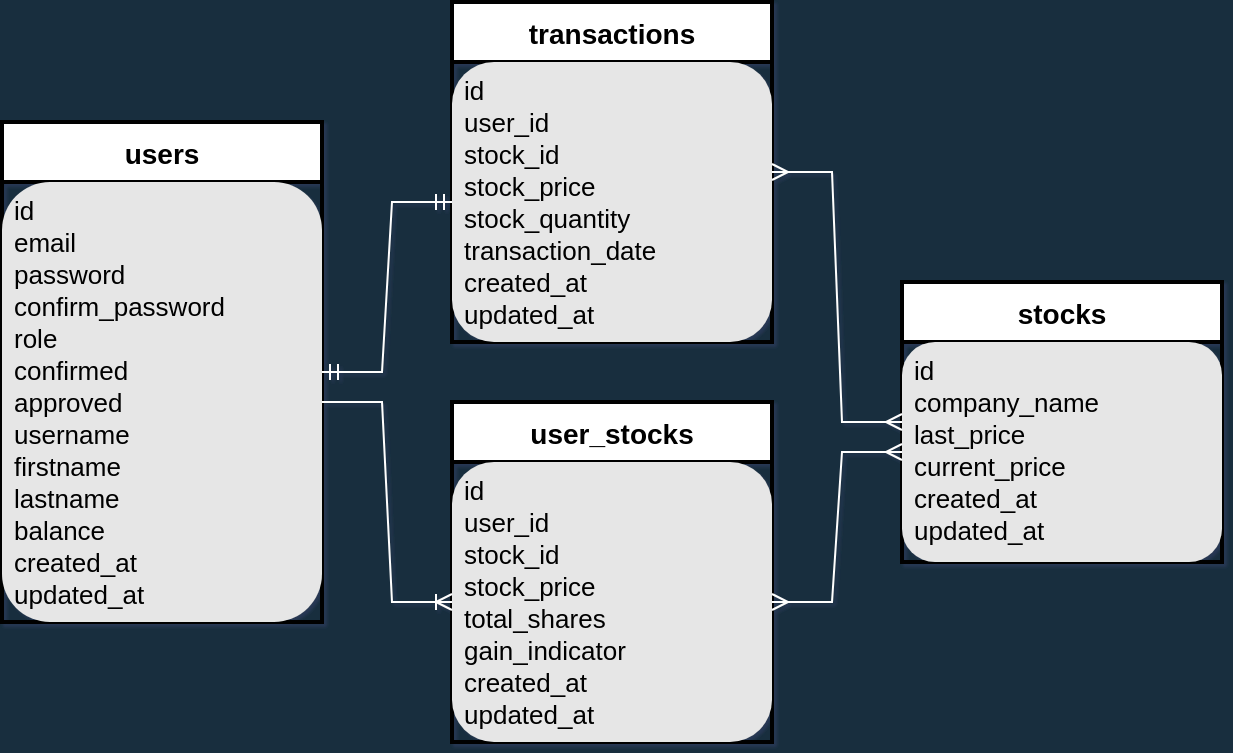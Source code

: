 <mxfile>
    <diagram id="AHD64nYQbbOEUx1uieei" name="Page-1">
        <mxGraphModel dx="881" dy="382" grid="1" gridSize="10" guides="1" tooltips="1" connect="1" arrows="1" fold="1" page="1" pageScale="1" pageWidth="850" pageHeight="1100" background="#182E3E" math="0" shadow="1">
            <root>
                <mxCell id="0"/>
                <mxCell id="1" parent="0"/>
                <mxCell id="Kfou-vyiGkeOoHF8PwEq-33" value="users" style="swimlane;childLayout=stackLayout;horizontal=1;startSize=30;horizontalStack=0;rounded=0;fontSize=14;fontStyle=1;strokeWidth=2;resizeParent=0;resizeLast=1;shadow=0;dashed=0;align=center;fontColor=#000000;fillColor=#FFFFFF;" parent="1" vertex="1">
                    <mxGeometry x="40" y="190" width="160" height="250" as="geometry"/>
                </mxCell>
                <mxCell id="Kfou-vyiGkeOoHF8PwEq-34" value="id&#10;email&#10;password&#10;confirm_password&#10;role&#10;confirmed&#10;approved&#10;username&#10;firstname&#10;lastname&#10;balance&#10;created_at&#10;updated_at" style="align=left;strokeColor=none;fillColor=#E6E6E6;spacingLeft=4;fontSize=13;verticalAlign=top;resizable=0;rotatable=0;part=1;rounded=1;fontColor=#000000;glass=0;shadow=0;" parent="Kfou-vyiGkeOoHF8PwEq-33" vertex="1">
                    <mxGeometry y="30" width="160" height="220" as="geometry"/>
                </mxCell>
                <mxCell id="9IQH7I7QgMyA9SMCP7rK-20" value="user_stocks" style="swimlane;childLayout=stackLayout;horizontal=1;startSize=30;horizontalStack=0;rounded=0;fontSize=14;fontStyle=1;strokeWidth=2;resizeParent=0;resizeLast=1;shadow=0;dashed=0;align=center;fontColor=#000000;fillColor=#FFFFFF;" parent="1" vertex="1">
                    <mxGeometry x="265" y="330" width="160" height="170" as="geometry"/>
                </mxCell>
                <mxCell id="9IQH7I7QgMyA9SMCP7rK-21" value="id&#10;user_id&#10;stock_id&#10;stock_price&#10;total_shares&#10;gain_indicator&#10;created_at&#10;updated_at" style="align=left;strokeColor=none;fillColor=#E6E6E6;spacingLeft=4;fontSize=13;verticalAlign=top;resizable=0;rotatable=0;part=1;rounded=1;fontColor=#000000;glass=0;shadow=0;" parent="9IQH7I7QgMyA9SMCP7rK-20" vertex="1">
                    <mxGeometry y="30" width="160" height="140" as="geometry"/>
                </mxCell>
                <mxCell id="9IQH7I7QgMyA9SMCP7rK-22" value="stocks" style="swimlane;childLayout=stackLayout;horizontal=1;startSize=30;horizontalStack=0;rounded=0;fontSize=14;fontStyle=1;strokeWidth=2;resizeParent=0;resizeLast=1;shadow=0;dashed=0;align=center;fontColor=#000000;fillColor=#FFFFFF;" parent="1" vertex="1">
                    <mxGeometry x="490" y="270" width="160" height="140" as="geometry"/>
                </mxCell>
                <mxCell id="9IQH7I7QgMyA9SMCP7rK-23" value="id&#10;company_name&#10;last_price&#10;current_price&#10;created_at&#10;updated_at" style="align=left;strokeColor=none;fillColor=#E6E6E6;spacingLeft=4;fontSize=13;verticalAlign=top;resizable=0;rotatable=0;part=1;rounded=1;fontColor=#000000;glass=0;shadow=0;" parent="9IQH7I7QgMyA9SMCP7rK-22" vertex="1">
                    <mxGeometry y="30" width="160" height="110" as="geometry"/>
                </mxCell>
                <mxCell id="9IQH7I7QgMyA9SMCP7rK-24" value="transactions" style="swimlane;childLayout=stackLayout;horizontal=1;startSize=30;horizontalStack=0;rounded=0;fontSize=14;fontStyle=1;strokeWidth=2;resizeParent=0;resizeLast=1;shadow=0;dashed=0;align=center;fontColor=#000000;fillColor=#FFFFFF;" parent="1" vertex="1">
                    <mxGeometry x="265" y="130" width="160" height="170" as="geometry"/>
                </mxCell>
                <mxCell id="9IQH7I7QgMyA9SMCP7rK-25" value="id&#10;user_id&#10;stock_id&#10;stock_price&#10;stock_quantity&#10;transaction_date&#10;created_at&#10;updated_at" style="align=left;strokeColor=none;fillColor=#E6E6E6;spacingLeft=4;fontSize=13;verticalAlign=top;resizable=0;rotatable=0;part=1;rounded=1;fontColor=#000000;glass=0;shadow=0;" parent="9IQH7I7QgMyA9SMCP7rK-24" vertex="1">
                    <mxGeometry y="30" width="160" height="140" as="geometry"/>
                </mxCell>
                <mxCell id="9IQH7I7QgMyA9SMCP7rK-27" value="" style="edgeStyle=entityRelationEdgeStyle;fontSize=12;html=1;endArrow=ERoneToMany;rounded=0;strokeColor=#FFFFFF;" parent="1" source="Kfou-vyiGkeOoHF8PwEq-34" target="9IQH7I7QgMyA9SMCP7rK-21" edge="1">
                    <mxGeometry width="100" height="100" relative="1" as="geometry">
                        <mxPoint x="130" y="530" as="sourcePoint"/>
                        <mxPoint x="230" y="430" as="targetPoint"/>
                    </mxGeometry>
                </mxCell>
                <mxCell id="9IQH7I7QgMyA9SMCP7rK-28" value="" style="edgeStyle=entityRelationEdgeStyle;fontSize=12;html=1;endArrow=ERmany;startArrow=ERmany;rounded=0;strokeColor=#FFFFFF;" parent="1" source="9IQH7I7QgMyA9SMCP7rK-21" target="9IQH7I7QgMyA9SMCP7rK-23" edge="1">
                    <mxGeometry width="100" height="100" relative="1" as="geometry">
                        <mxPoint x="270" y="580" as="sourcePoint"/>
                        <mxPoint x="370" y="480" as="targetPoint"/>
                    </mxGeometry>
                </mxCell>
                <mxCell id="9IQH7I7QgMyA9SMCP7rK-29" value="" style="edgeStyle=entityRelationEdgeStyle;fontSize=12;html=1;endArrow=ERmandOne;startArrow=ERmandOne;rounded=0;strokeColor=#FFFFFF;" parent="1" source="Kfou-vyiGkeOoHF8PwEq-33" target="9IQH7I7QgMyA9SMCP7rK-25" edge="1">
                    <mxGeometry width="100" height="100" relative="1" as="geometry">
                        <mxPoint x="250" y="260" as="sourcePoint"/>
                        <mxPoint x="350" y="160" as="targetPoint"/>
                    </mxGeometry>
                </mxCell>
                <mxCell id="9IQH7I7QgMyA9SMCP7rK-30" value="" style="edgeStyle=entityRelationEdgeStyle;fontSize=12;html=1;endArrow=ERmany;startArrow=ERmany;rounded=0;strokeColor=#FFFFFF;" parent="1" source="9IQH7I7QgMyA9SMCP7rK-24" target="9IQH7I7QgMyA9SMCP7rK-22" edge="1">
                    <mxGeometry width="100" height="100" relative="1" as="geometry">
                        <mxPoint x="450" y="190" as="sourcePoint"/>
                        <mxPoint x="550" y="90" as="targetPoint"/>
                    </mxGeometry>
                </mxCell>
            </root>
        </mxGraphModel>
    </diagram>
</mxfile>
